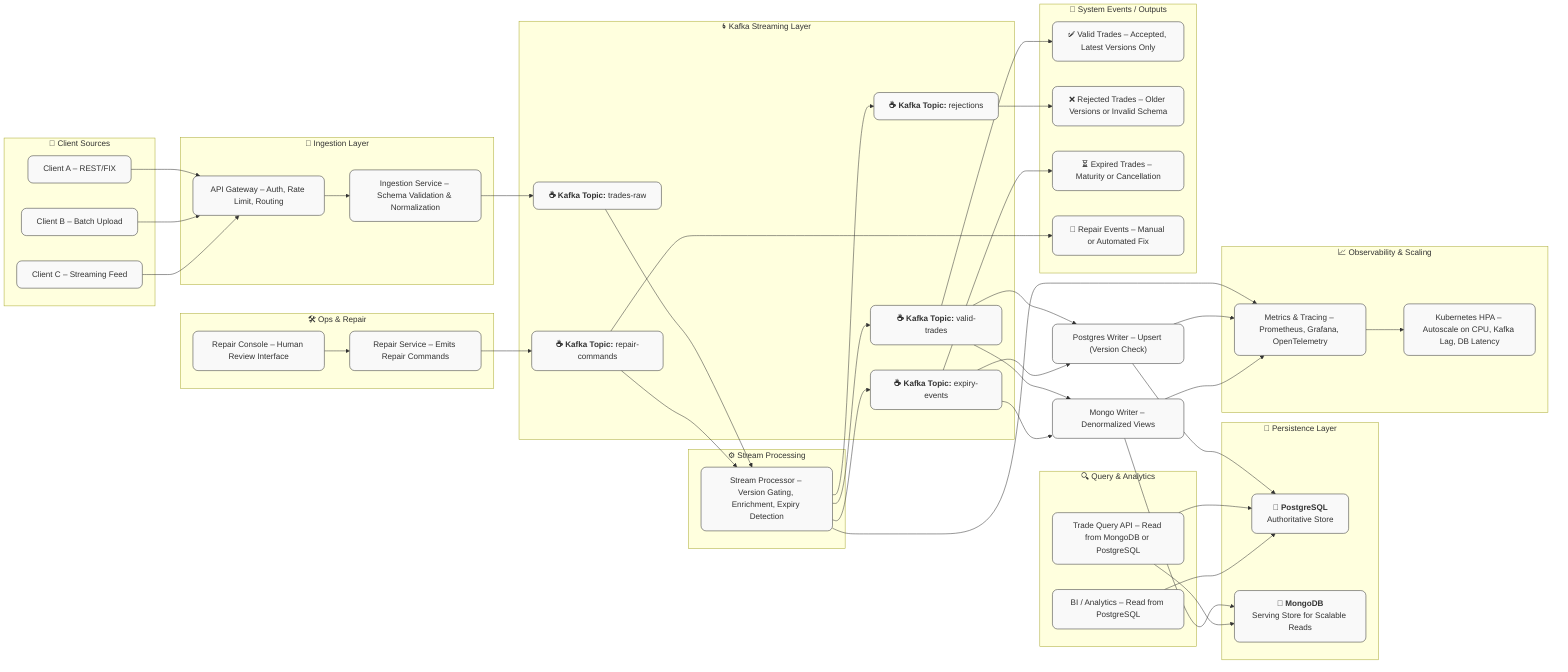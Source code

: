 flowchart LR
 subgraph CLIENTS["👥 Client Sources"]
        C1["Client A – REST/FIX"]
        C2["Client B – Batch Upload"]
        C3["Client C – Streaming Feed"]
  end
 subgraph INGESTION["🧭 Ingestion Layer"]
        GW["API Gateway – Auth, Rate Limit, Routing"]
        INJ["Ingestion Service – Schema Validation & Normalization"]
  end
 subgraph PIPELINE["🌀 Kafka Streaming Layer"]
        RAW["<b>☕ Kafka Topic:</b> trades-raw"]
        VALID["<b>☕ Kafka Topic:</b> valid-trades"]
        REJ["<b>☕ Kafka Topic:</b> rejections"]
        EXP["<b>☕ Kafka Topic:</b> expiry-events"]
        REPAIR["<b>☕ Kafka Topic:</b> repair-commands"]
  end
 subgraph PROCESSING["⚙️ Stream Processing"]
        SP["Stream Processor – Version Gating, Enrichment, Expiry Detection"]
  end
 subgraph DATABASES["💾 Persistence Layer"]
        PG["<b>🐘 PostgreSQL</b><br>Authoritative Store"]
        MONGO["<b>🍃 MongoDB</b><br>Serving Store for Scalable Reads"]
  end
 subgraph QUERY["🔍 Query & Analytics"]
        APIQ["Trade Query API – Read from MongoDB or PostgreSQL"]
        BI["BI / Analytics – Read from PostgreSQL"]
  end
 subgraph OPS["🛠️ Ops & Repair"]
        REPAIR_UI["Repair Console – Human Review Interface"]
        REPAIR_SVC["Repair Service – Emits Repair Commands"]
  end
 subgraph EVENTS["📡 System Events / Outputs"]
        OUT_VALID["✅ Valid Trades – Accepted, Latest Versions Only"]
        OUT_REJ["❌ Rejected Trades – Older Versions or Invalid Schema"]
        OUT_EXP["⏳ Expired Trades – Maturity or Cancellation"]
        OUT_REPAIR["🔧 Repair Events – Manual or Automated Fix"]
  end
 subgraph OBSERVABILITY["📈 Observability & Scaling"]
        MET["Metrics & Tracing – Prometheus, Grafana, OpenTelemetry"]
        K8S["Kubernetes HPA – Autoscale on CPU, Kafka Lag, DB Latency"]
  end
    C1 --> GW
    C2 --> GW
    C3 --> GW
    GW --> INJ
    INJ --> RAW
    RAW --> SP
    SP --> VALID & REJ & EXP & MET
    VALID --> WRPG["Postgres Writer – Upsert (Version Check)"] & WRMG["Mongo Writer – Denormalized Views"] & OUT_VALID
    WRPG --> PG & MET
    WRMG --> MONGO & MET
    EXP --> WRPG & WRMG & OUT_EXP
    APIQ --> PG & MONGO
    BI --> PG
    REPAIR_UI --> REPAIR_SVC
    REPAIR_SVC --> REPAIR
    REPAIR --> SP & OUT_REPAIR
    REJ --> OUT_REJ
    MET --> K8S

     C1:::rounded
     C2:::rounded
     C3:::rounded
     GW:::rounded
     INJ:::rounded
     RAW:::rounded
     VALID:::rounded
     REJ:::rounded
     EXP:::rounded
     REPAIR:::rounded
     SP:::rounded
     PG:::rounded
     MONGO:::rounded
     APIQ:::rounded
     BI:::rounded
     REPAIR_UI:::rounded
     REPAIR_SVC:::rounded
     OUT_VALID:::rounded
     OUT_REJ:::rounded
     OUT_EXP:::rounded
     OUT_REPAIR:::rounded
     MET:::rounded
     K8S:::rounded
     WRPG:::rounded
     WRMG:::rounded
    classDef rounded stroke:#333,stroke-width:1px,rx:10,ry:10,fill:#f9f9f9